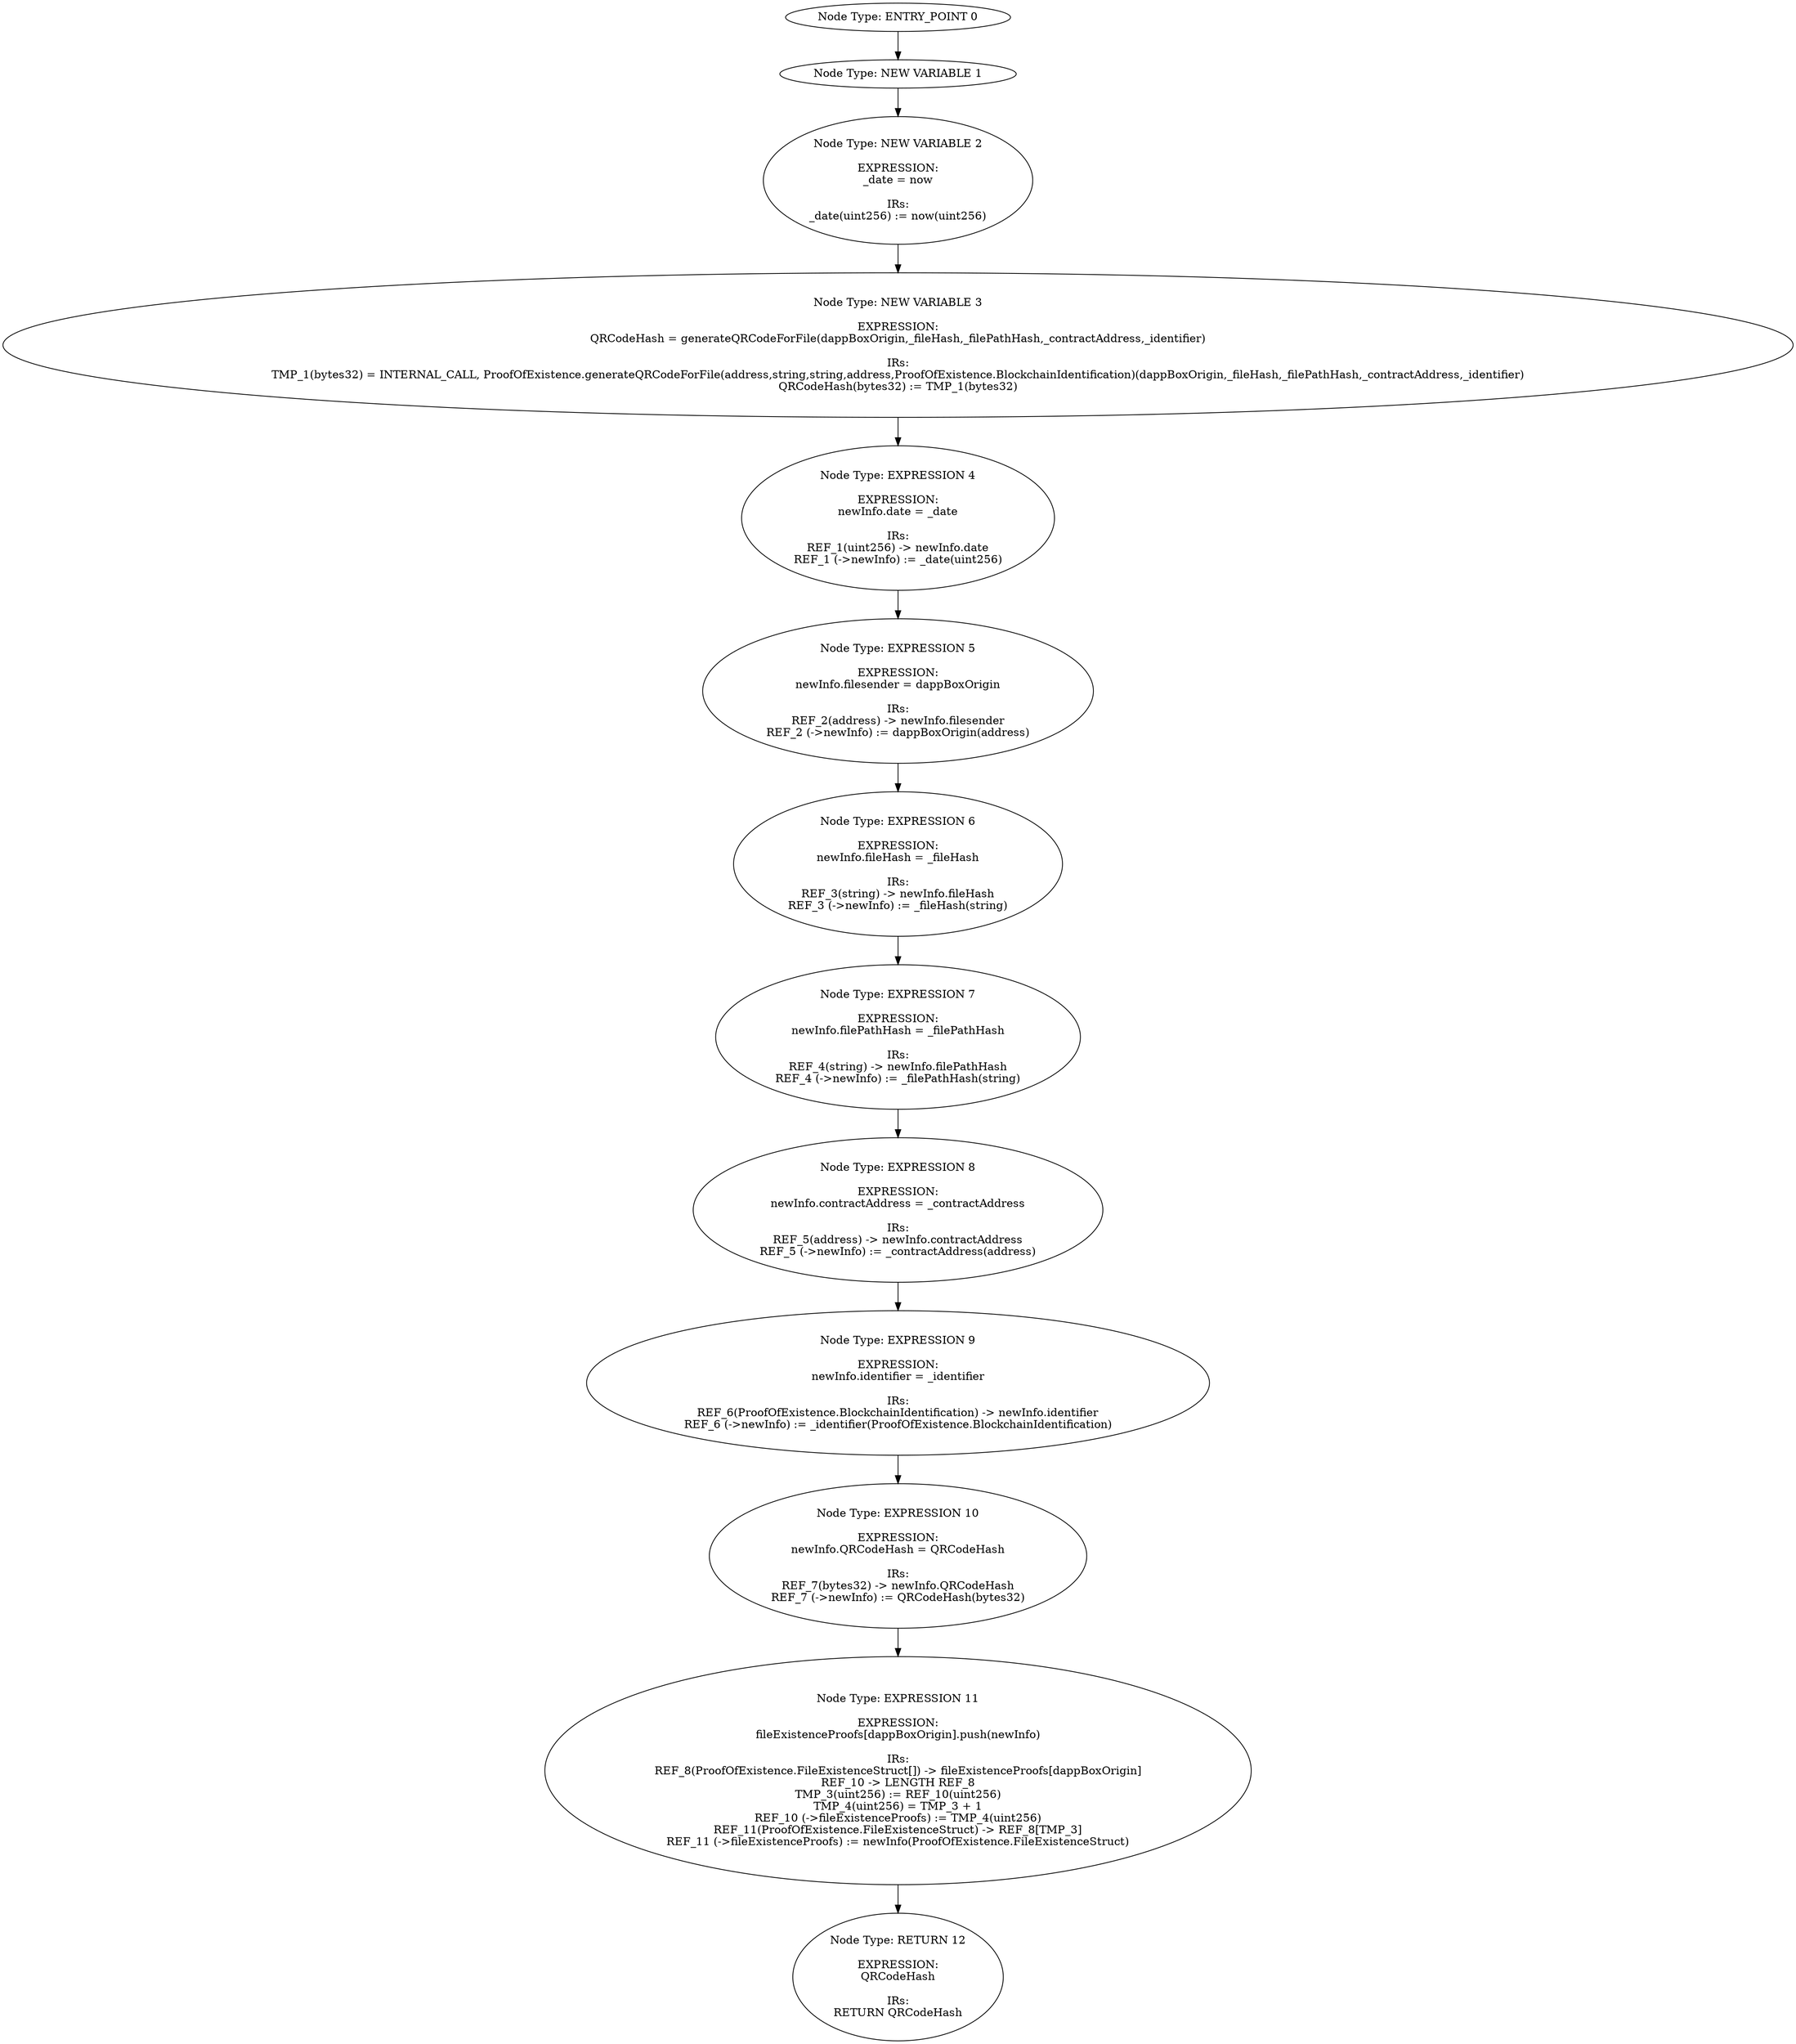 digraph{
0[label="Node Type: ENTRY_POINT 0
"];
0->1;
1[label="Node Type: NEW VARIABLE 1
"];
1->2;
2[label="Node Type: NEW VARIABLE 2

EXPRESSION:
_date = now

IRs:
_date(uint256) := now(uint256)"];
2->3;
3[label="Node Type: NEW VARIABLE 3

EXPRESSION:
QRCodeHash = generateQRCodeForFile(dappBoxOrigin,_fileHash,_filePathHash,_contractAddress,_identifier)

IRs:
TMP_1(bytes32) = INTERNAL_CALL, ProofOfExistence.generateQRCodeForFile(address,string,string,address,ProofOfExistence.BlockchainIdentification)(dappBoxOrigin,_fileHash,_filePathHash,_contractAddress,_identifier)
QRCodeHash(bytes32) := TMP_1(bytes32)"];
3->4;
4[label="Node Type: EXPRESSION 4

EXPRESSION:
newInfo.date = _date

IRs:
REF_1(uint256) -> newInfo.date
REF_1 (->newInfo) := _date(uint256)"];
4->5;
5[label="Node Type: EXPRESSION 5

EXPRESSION:
newInfo.filesender = dappBoxOrigin

IRs:
REF_2(address) -> newInfo.filesender
REF_2 (->newInfo) := dappBoxOrigin(address)"];
5->6;
6[label="Node Type: EXPRESSION 6

EXPRESSION:
newInfo.fileHash = _fileHash

IRs:
REF_3(string) -> newInfo.fileHash
REF_3 (->newInfo) := _fileHash(string)"];
6->7;
7[label="Node Type: EXPRESSION 7

EXPRESSION:
newInfo.filePathHash = _filePathHash

IRs:
REF_4(string) -> newInfo.filePathHash
REF_4 (->newInfo) := _filePathHash(string)"];
7->8;
8[label="Node Type: EXPRESSION 8

EXPRESSION:
newInfo.contractAddress = _contractAddress

IRs:
REF_5(address) -> newInfo.contractAddress
REF_5 (->newInfo) := _contractAddress(address)"];
8->9;
9[label="Node Type: EXPRESSION 9

EXPRESSION:
newInfo.identifier = _identifier

IRs:
REF_6(ProofOfExistence.BlockchainIdentification) -> newInfo.identifier
REF_6 (->newInfo) := _identifier(ProofOfExistence.BlockchainIdentification)"];
9->10;
10[label="Node Type: EXPRESSION 10

EXPRESSION:
newInfo.QRCodeHash = QRCodeHash

IRs:
REF_7(bytes32) -> newInfo.QRCodeHash
REF_7 (->newInfo) := QRCodeHash(bytes32)"];
10->11;
11[label="Node Type: EXPRESSION 11

EXPRESSION:
fileExistenceProofs[dappBoxOrigin].push(newInfo)

IRs:
REF_8(ProofOfExistence.FileExistenceStruct[]) -> fileExistenceProofs[dappBoxOrigin]
REF_10 -> LENGTH REF_8
TMP_3(uint256) := REF_10(uint256)
TMP_4(uint256) = TMP_3 + 1
REF_10 (->fileExistenceProofs) := TMP_4(uint256)
REF_11(ProofOfExistence.FileExistenceStruct) -> REF_8[TMP_3]
REF_11 (->fileExistenceProofs) := newInfo(ProofOfExistence.FileExistenceStruct)"];
11->12;
12[label="Node Type: RETURN 12

EXPRESSION:
QRCodeHash

IRs:
RETURN QRCodeHash"];
}
